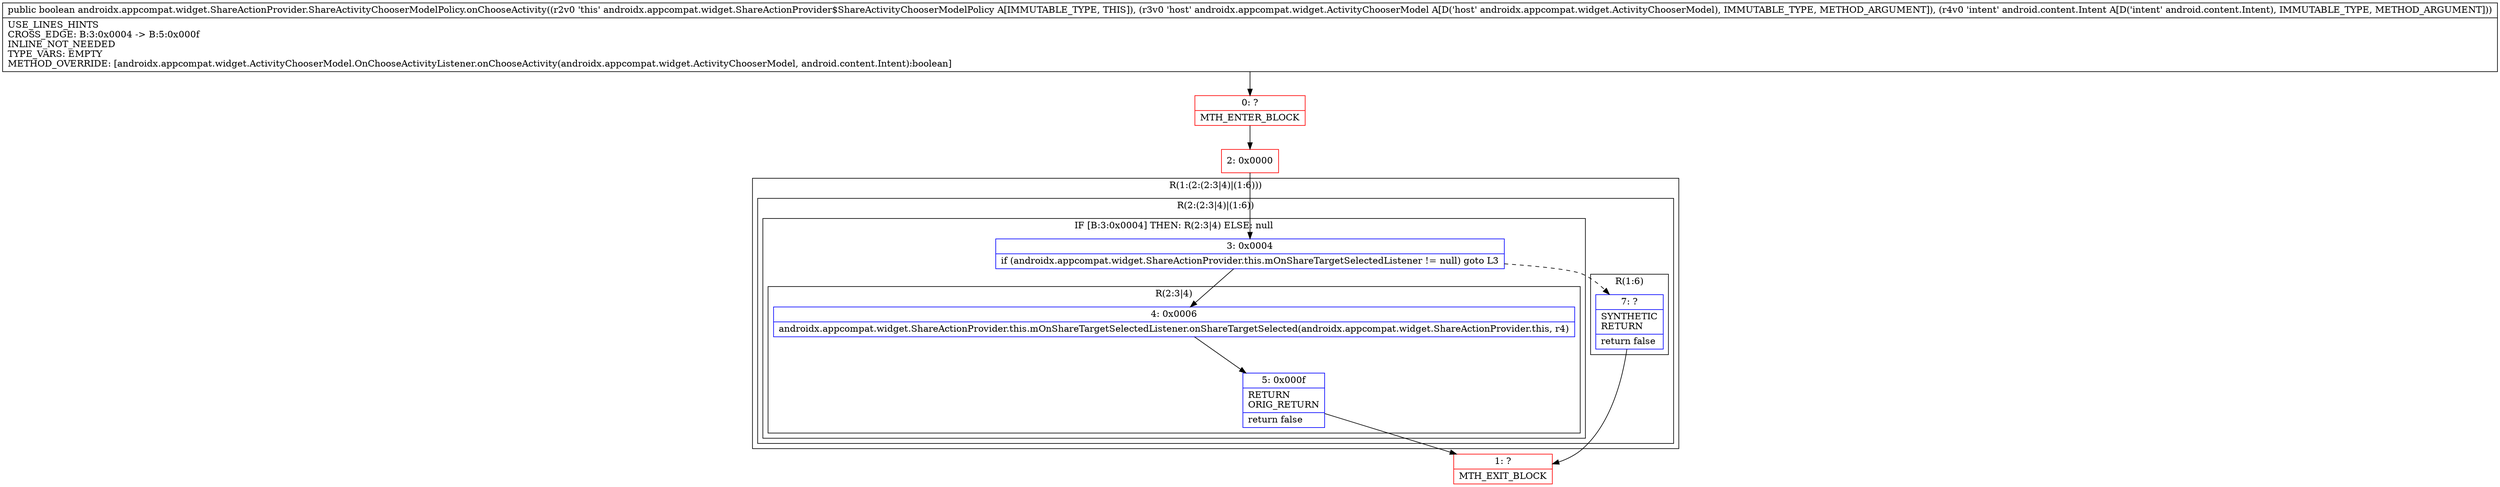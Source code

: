 digraph "CFG forandroidx.appcompat.widget.ShareActionProvider.ShareActivityChooserModelPolicy.onChooseActivity(Landroidx\/appcompat\/widget\/ActivityChooserModel;Landroid\/content\/Intent;)Z" {
subgraph cluster_Region_1386784550 {
label = "R(1:(2:(2:3|4)|(1:6)))";
node [shape=record,color=blue];
subgraph cluster_Region_1936717839 {
label = "R(2:(2:3|4)|(1:6))";
node [shape=record,color=blue];
subgraph cluster_IfRegion_495943725 {
label = "IF [B:3:0x0004] THEN: R(2:3|4) ELSE: null";
node [shape=record,color=blue];
Node_3 [shape=record,label="{3\:\ 0x0004|if (androidx.appcompat.widget.ShareActionProvider.this.mOnShareTargetSelectedListener != null) goto L3\l}"];
subgraph cluster_Region_1484031019 {
label = "R(2:3|4)";
node [shape=record,color=blue];
Node_4 [shape=record,label="{4\:\ 0x0006|androidx.appcompat.widget.ShareActionProvider.this.mOnShareTargetSelectedListener.onShareTargetSelected(androidx.appcompat.widget.ShareActionProvider.this, r4)\l}"];
Node_5 [shape=record,label="{5\:\ 0x000f|RETURN\lORIG_RETURN\l|return false\l}"];
}
}
subgraph cluster_Region_1332910484 {
label = "R(1:6)";
node [shape=record,color=blue];
Node_7 [shape=record,label="{7\:\ ?|SYNTHETIC\lRETURN\l|return false\l}"];
}
}
}
Node_0 [shape=record,color=red,label="{0\:\ ?|MTH_ENTER_BLOCK\l}"];
Node_2 [shape=record,color=red,label="{2\:\ 0x0000}"];
Node_1 [shape=record,color=red,label="{1\:\ ?|MTH_EXIT_BLOCK\l}"];
MethodNode[shape=record,label="{public boolean androidx.appcompat.widget.ShareActionProvider.ShareActivityChooserModelPolicy.onChooseActivity((r2v0 'this' androidx.appcompat.widget.ShareActionProvider$ShareActivityChooserModelPolicy A[IMMUTABLE_TYPE, THIS]), (r3v0 'host' androidx.appcompat.widget.ActivityChooserModel A[D('host' androidx.appcompat.widget.ActivityChooserModel), IMMUTABLE_TYPE, METHOD_ARGUMENT]), (r4v0 'intent' android.content.Intent A[D('intent' android.content.Intent), IMMUTABLE_TYPE, METHOD_ARGUMENT]))  | USE_LINES_HINTS\lCROSS_EDGE: B:3:0x0004 \-\> B:5:0x000f\lINLINE_NOT_NEEDED\lTYPE_VARS: EMPTY\lMETHOD_OVERRIDE: [androidx.appcompat.widget.ActivityChooserModel.OnChooseActivityListener.onChooseActivity(androidx.appcompat.widget.ActivityChooserModel, android.content.Intent):boolean]\l}"];
MethodNode -> Node_0;Node_3 -> Node_4;
Node_3 -> Node_7[style=dashed];
Node_4 -> Node_5;
Node_5 -> Node_1;
Node_7 -> Node_1;
Node_0 -> Node_2;
Node_2 -> Node_3;
}

